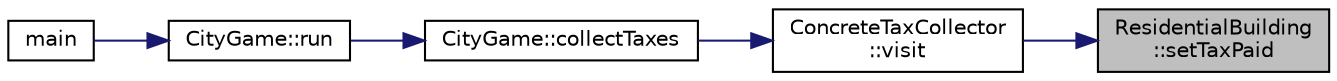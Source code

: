 digraph "ResidentialBuilding::setTaxPaid"
{
 // LATEX_PDF_SIZE
  edge [fontname="Helvetica",fontsize="10",labelfontname="Helvetica",labelfontsize="10"];
  node [fontname="Helvetica",fontsize="10",shape=record];
  rankdir="RL";
  Node1 [label="ResidentialBuilding\l::setTaxPaid",height=0.2,width=0.4,color="black", fillcolor="grey75", style="filled", fontcolor="black",tooltip="Sets the tax-paid status."];
  Node1 -> Node2 [dir="back",color="midnightblue",fontsize="10",style="solid",fontname="Helvetica"];
  Node2 [label="ConcreteTaxCollector\l::visit",height=0.2,width=0.4,color="black", fillcolor="white", style="filled",URL="$classConcreteTaxCollector.html#aff35926ad68639e9190cc2f5d4bdf54e",tooltip="Collects tax from a residential building."];
  Node2 -> Node3 [dir="back",color="midnightblue",fontsize="10",style="solid",fontname="Helvetica"];
  Node3 [label="CityGame::collectTaxes",height=0.2,width=0.4,color="black", fillcolor="white", style="filled",URL="$classCityGame.html#ab286962cca4449729475a62431fa3bc6",tooltip=" "];
  Node3 -> Node4 [dir="back",color="midnightblue",fontsize="10",style="solid",fontname="Helvetica"];
  Node4 [label="CityGame::run",height=0.2,width=0.4,color="black", fillcolor="white", style="filled",URL="$classCityGame.html#ad26bc885078e071e3ad2b40787fcca18",tooltip=" "];
  Node4 -> Node5 [dir="back",color="midnightblue",fontsize="10",style="solid",fontname="Helvetica"];
  Node5 [label="main",height=0.2,width=0.4,color="black", fillcolor="white", style="filled",URL="$main_8cpp.html#ae66f6b31b5ad750f1fe042a706a4e3d4",tooltip=" "];
}
